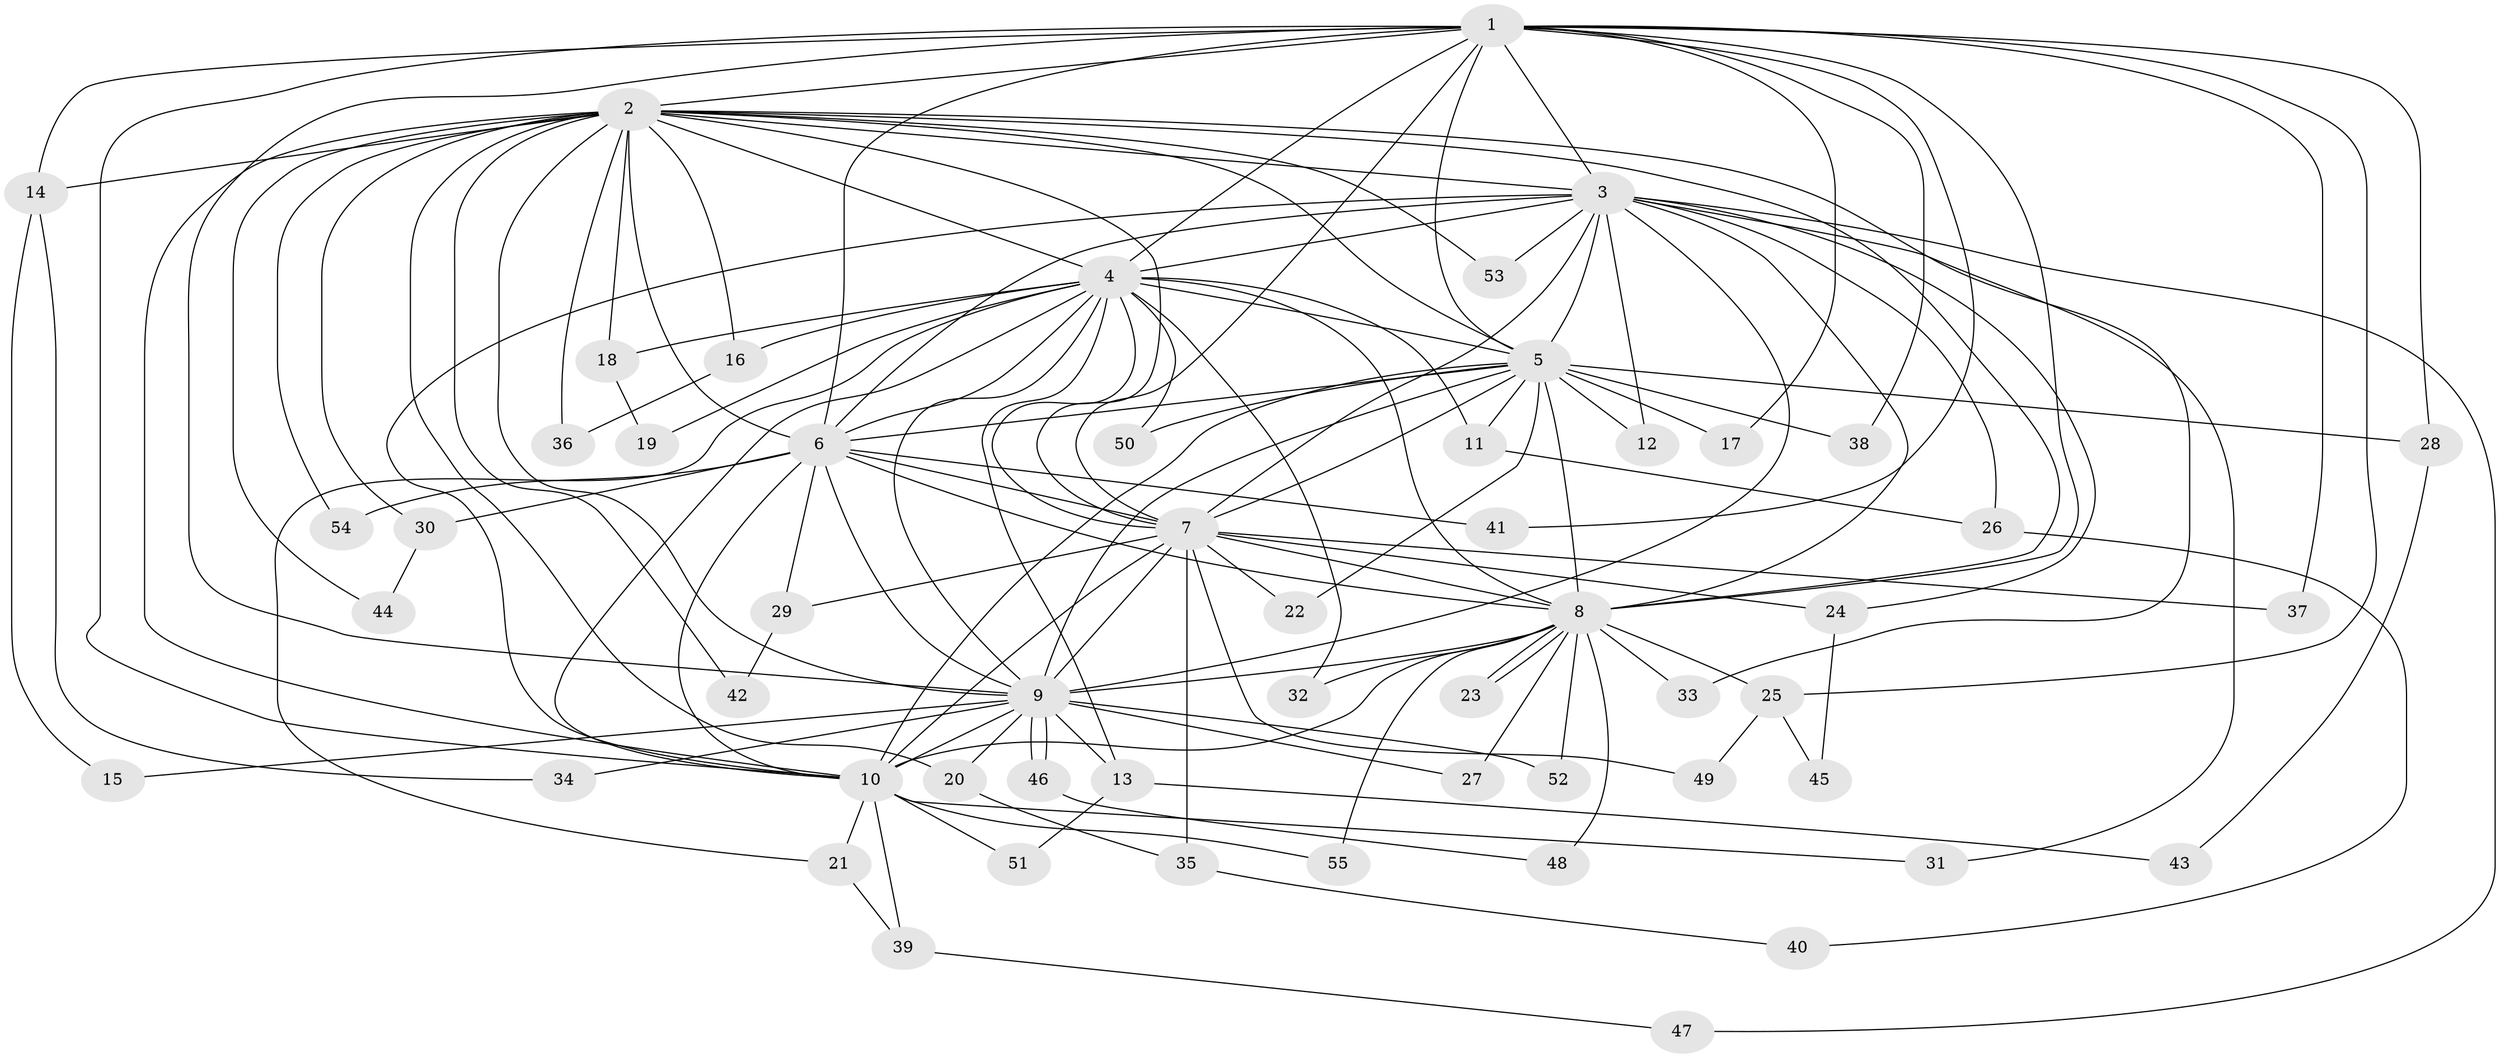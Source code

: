 // Generated by graph-tools (version 1.1) at 2025/01/03/09/25 03:01:12]
// undirected, 55 vertices, 135 edges
graph export_dot {
graph [start="1"]
  node [color=gray90,style=filled];
  1;
  2;
  3;
  4;
  5;
  6;
  7;
  8;
  9;
  10;
  11;
  12;
  13;
  14;
  15;
  16;
  17;
  18;
  19;
  20;
  21;
  22;
  23;
  24;
  25;
  26;
  27;
  28;
  29;
  30;
  31;
  32;
  33;
  34;
  35;
  36;
  37;
  38;
  39;
  40;
  41;
  42;
  43;
  44;
  45;
  46;
  47;
  48;
  49;
  50;
  51;
  52;
  53;
  54;
  55;
  1 -- 2;
  1 -- 3;
  1 -- 4;
  1 -- 5;
  1 -- 6;
  1 -- 7;
  1 -- 8;
  1 -- 9;
  1 -- 10;
  1 -- 14;
  1 -- 17;
  1 -- 25;
  1 -- 28;
  1 -- 37;
  1 -- 38;
  1 -- 41;
  2 -- 3;
  2 -- 4;
  2 -- 5;
  2 -- 6;
  2 -- 7;
  2 -- 8;
  2 -- 9;
  2 -- 10;
  2 -- 14;
  2 -- 16;
  2 -- 18;
  2 -- 20;
  2 -- 30;
  2 -- 33;
  2 -- 36;
  2 -- 42;
  2 -- 44;
  2 -- 53;
  2 -- 54;
  3 -- 4;
  3 -- 5;
  3 -- 6;
  3 -- 7;
  3 -- 8;
  3 -- 9;
  3 -- 10;
  3 -- 12;
  3 -- 24;
  3 -- 26;
  3 -- 31;
  3 -- 47;
  3 -- 53;
  4 -- 5;
  4 -- 6;
  4 -- 7;
  4 -- 8;
  4 -- 9;
  4 -- 10;
  4 -- 11;
  4 -- 13;
  4 -- 16;
  4 -- 18;
  4 -- 19;
  4 -- 21;
  4 -- 32;
  4 -- 50;
  5 -- 6;
  5 -- 7;
  5 -- 8;
  5 -- 9;
  5 -- 10;
  5 -- 11;
  5 -- 12;
  5 -- 17;
  5 -- 22;
  5 -- 28;
  5 -- 38;
  5 -- 50;
  6 -- 7;
  6 -- 8;
  6 -- 9;
  6 -- 10;
  6 -- 29;
  6 -- 30;
  6 -- 41;
  6 -- 54;
  7 -- 8;
  7 -- 9;
  7 -- 10;
  7 -- 22;
  7 -- 24;
  7 -- 29;
  7 -- 35;
  7 -- 37;
  7 -- 49;
  8 -- 9;
  8 -- 10;
  8 -- 23;
  8 -- 23;
  8 -- 25;
  8 -- 27;
  8 -- 32;
  8 -- 33;
  8 -- 48;
  8 -- 52;
  8 -- 55;
  9 -- 10;
  9 -- 13;
  9 -- 15;
  9 -- 20;
  9 -- 27;
  9 -- 34;
  9 -- 46;
  9 -- 46;
  9 -- 52;
  10 -- 21;
  10 -- 31;
  10 -- 39;
  10 -- 51;
  10 -- 55;
  11 -- 26;
  13 -- 43;
  13 -- 51;
  14 -- 15;
  14 -- 34;
  16 -- 36;
  18 -- 19;
  20 -- 35;
  21 -- 39;
  24 -- 45;
  25 -- 45;
  25 -- 49;
  26 -- 40;
  28 -- 43;
  29 -- 42;
  30 -- 44;
  35 -- 40;
  39 -- 47;
  46 -- 48;
}
